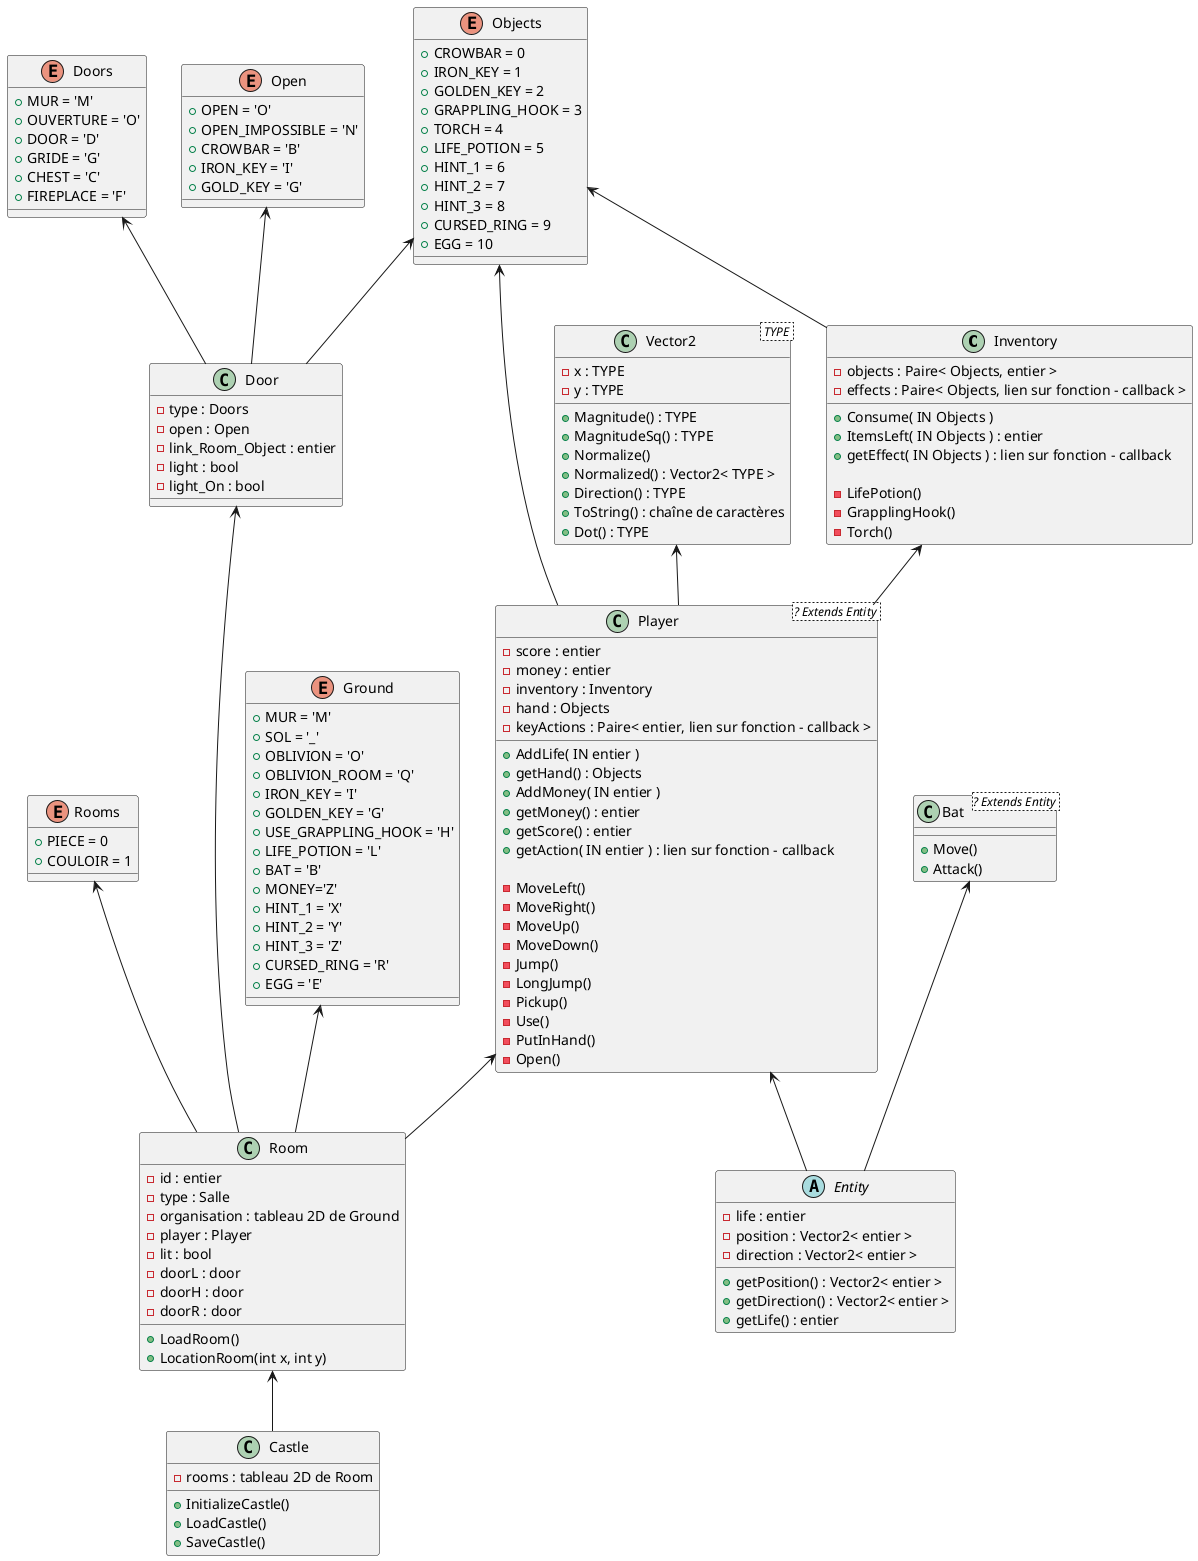 @startuml

Inventory <-- Player
Room <-- Castle
Objects <-- Inventory
Vector2 <-- Player
Rooms <-- Room
Ground <-- Room
Player <-- Room
Objects <-- Player
Player <-- Entity
Bat <-- Entity
Door <-- Room
Objects <-- Door
Doors <-- Door
Open <-- Door 

class Vector2< TYPE >
{
    - x : TYPE
    - y : TYPE

    + Magnitude() : TYPE
    + MagnitudeSq() : TYPE
    + Normalize()
    + Normalized() : Vector2< TYPE >
    + Direction() : TYPE
    + ToString() : chaîne de caractères
    + Dot() : TYPE
}

class Player <? Extends Entity >
{
    - score : entier
    - money : entier
    - inventory : Inventory
    - hand : Objects
    - keyActions : Paire< entier, lien sur fonction - callback >

    + AddLife( IN entier )
    + getHand() : Objects
    + AddMoney( IN entier )
    + getMoney() : entier
    + getScore() : entier
    + getAction( IN entier ) : lien sur fonction - callback

    - MoveLeft()
    - MoveRight()
    - MoveUp()
    - MoveDown()
    - Jump()
    - LongJump()
    - Pickup()
    - Use()
    - PutInHand()
    - Open()
}

class Inventory
{
    - objects : Paire< Objects, entier >
    - effects : Paire< Objects, lien sur fonction - callback >

    + Consume( IN Objects )
    + ItemsLeft( IN Objects ) : entier
    + getEffect( IN Objects ) : lien sur fonction - callback

    - LifePotion()
    - GrapplingHook()
    - Torch()
}

abstract class Entity
{
    - life : entier
    - position : Vector2< entier >
    - direction : Vector2< entier >

    + getPosition() : Vector2< entier >
    + getDirection() : Vector2< entier >
    + getLife() : entier
}

class Bat <? Extends Entity >
{
    + Move()
    + Attack()
}

enum Objects
{
    + CROWBAR = 0
    + IRON_KEY = 1
    + GOLDEN_KEY = 2
    + GRAPPLING_HOOK = 3
    + TORCH = 4
    + LIFE_POTION = 5
    + HINT_1 = 6
    + HINT_2 = 7
    + HINT_3 = 8
    + CURSED_RING = 9
    + EGG = 10
}

class Castle
{
    - rooms : tableau 2D de Room

	+ InitializeCastle()
	+ LoadCastle()
	+ SaveCastle()
}

enum Rooms
{
    + PIECE = 0
    + COULOIR = 1
}

enum Ground
{
    + MUR = 'M'
    + SOL = '_'
	+ OBLIVION = 'O'
	+ OBLIVION_ROOM = 'Q' 
    + IRON_KEY = 'I'
    + GOLDEN_KEY = 'G'
    + USE_GRAPPLING_HOOK = 'H'
    + LIFE_POTION = 'L'
	+ BAT = 'B'
	+ MONEY='Z'
    + HINT_1 = 'X'
    + HINT_2 = 'Y'
    + HINT_3 = 'Z'
    + CURSED_RING = 'R'
    + EGG = 'E'
}

enum Doors
{
	+ MUR = 'M'
	+ OUVERTURE = 'O'
	+ DOOR = 'D'
	+ GRIDE = 'G'
	+ CHEST = 'C'
	+ FIREPLACE = 'F'
}

enum Open
{
	+ OPEN = 'O'
	+ OPEN_IMPOSSIBLE = 'N'
	+ CROWBAR = 'B'
	+ IRON_KEY = 'I'
	+ GOLD_KEY = 'G'
}

class Door
{
	- type : Doors
	- open : Open
	- link_Room_Object : entier
	- light : bool 
	- light_On : bool 
}

class Room
{
    - id : entier
    - type : Salle
    - organisation : tableau 2D de Ground
    - player : Player
    - lit : bool
	- doorL : door
	- doorH : door
	- doorR : door


	+ LoadRoom()
	+ LocationRoom(int x, int y)
}






@enduml
